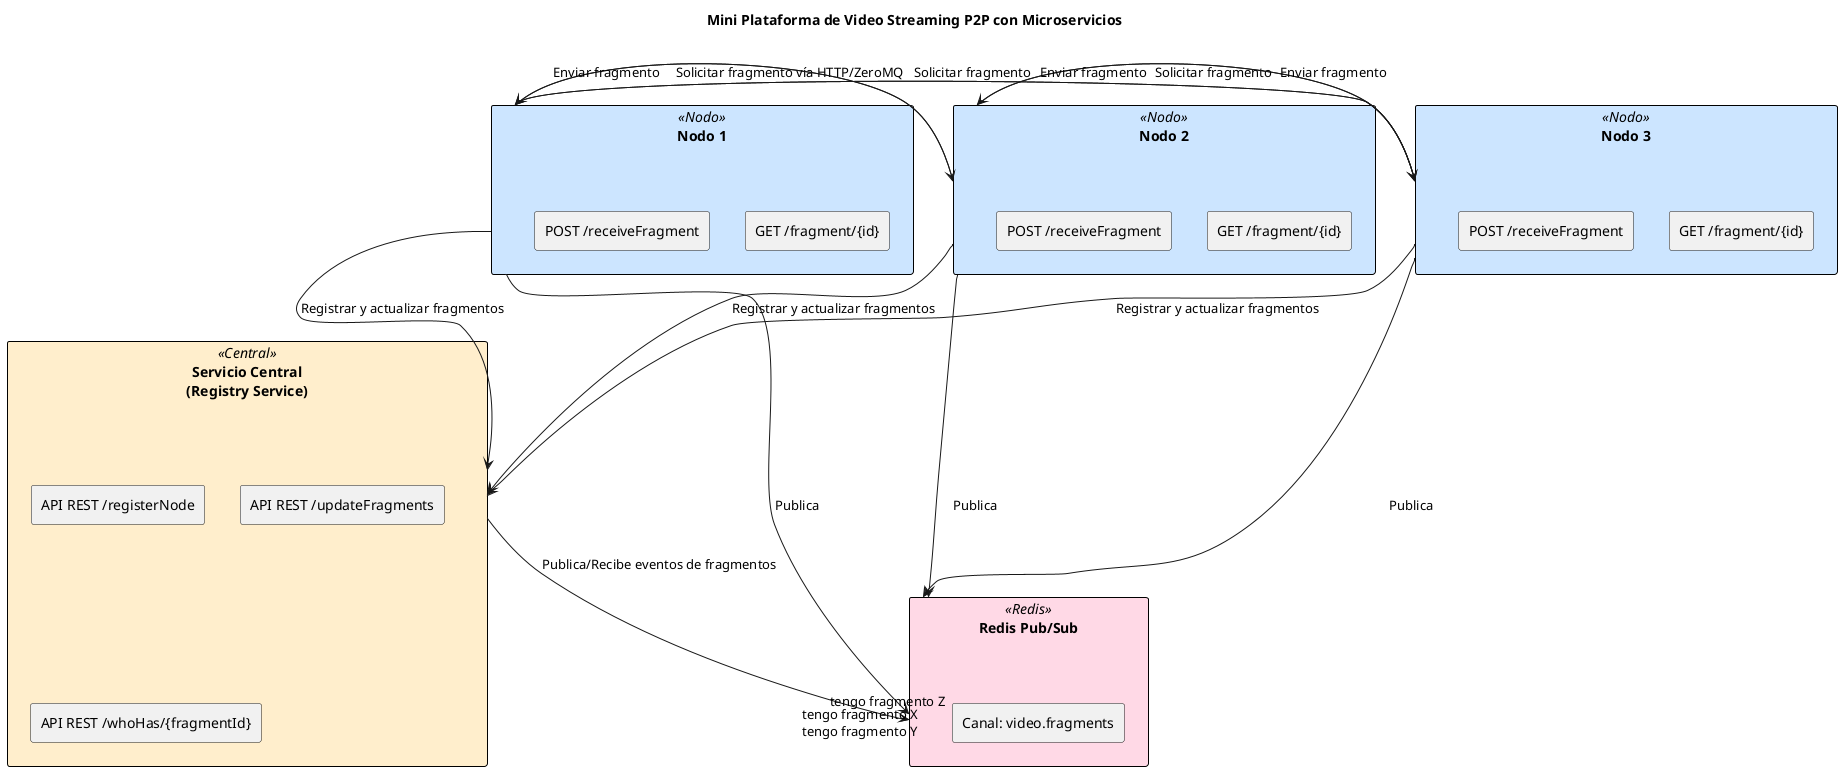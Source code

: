 @startuml
skinparam componentStyle rectangle
skinparam rectangle {
  BackgroundColor<<Central>> #FFEECC
  BackgroundColor<<Nodo>> #CCE5FF
  BackgroundColor<<Redis>> #FFD9E6
  BorderColor Black
}

title Mini Plataforma de Video Streaming P2P con Microservicios

rectangle "Servicio Central\n(Registry Service)" <<Central>> as Central {
  [API REST /registerNode] as register
  [API REST /updateFragments] as update
  [API REST /whoHas/{fragmentId}] as whoHas
}

rectangle "Nodo 1" <<Nodo>> as Nodo1 {
  [GET /fragment/{id}] as getF1
  [POST /receiveFragment] as recvF1
}

rectangle "Nodo 2" <<Nodo>> as Nodo2 {
  [GET /fragment/{id}] as getF2
  [POST /receiveFragment] as recvF2
}

rectangle "Nodo 3" <<Nodo>> as Nodo3 {
  [GET /fragment/{id}] as getF3
  [POST /receiveFragment] as recvF3
}

rectangle "Redis Pub/Sub" <<Redis>> as Redis {
  [Canal: video.fragments]
}

Central -[hidden]-> Redis
Nodo1 -[hidden]-> Redis
Nodo2 -[hidden]-> Redis
Nodo3 -[hidden]-> Redis

Central --> Redis : Publica/Recibe eventos de fragmentos
Nodo1 --> Redis : Publica "tengo fragmento X"
Nodo2 --> Redis : Publica "tengo fragmento Y"
Nodo3 --> Redis : Publica "tengo fragmento Z"

Nodo1 --> Central : Registrar y actualizar fragmentos
Nodo2 --> Central : Registrar y actualizar fragmentos
Nodo3 --> Central : Registrar y actualizar fragmentos

Nodo1 --> Nodo2 : Solicitar fragmento vía HTTP/ZeroMQ
Nodo2 --> Nodo1 : Enviar fragmento
Nodo2 --> Nodo3 : Solicitar fragmento
Nodo3 --> Nodo2 : Enviar fragmento
Nodo1 --> Nodo3 : Solicitar fragmento
Nodo3 --> Nodo1 : Enviar fragmento

@enduml
